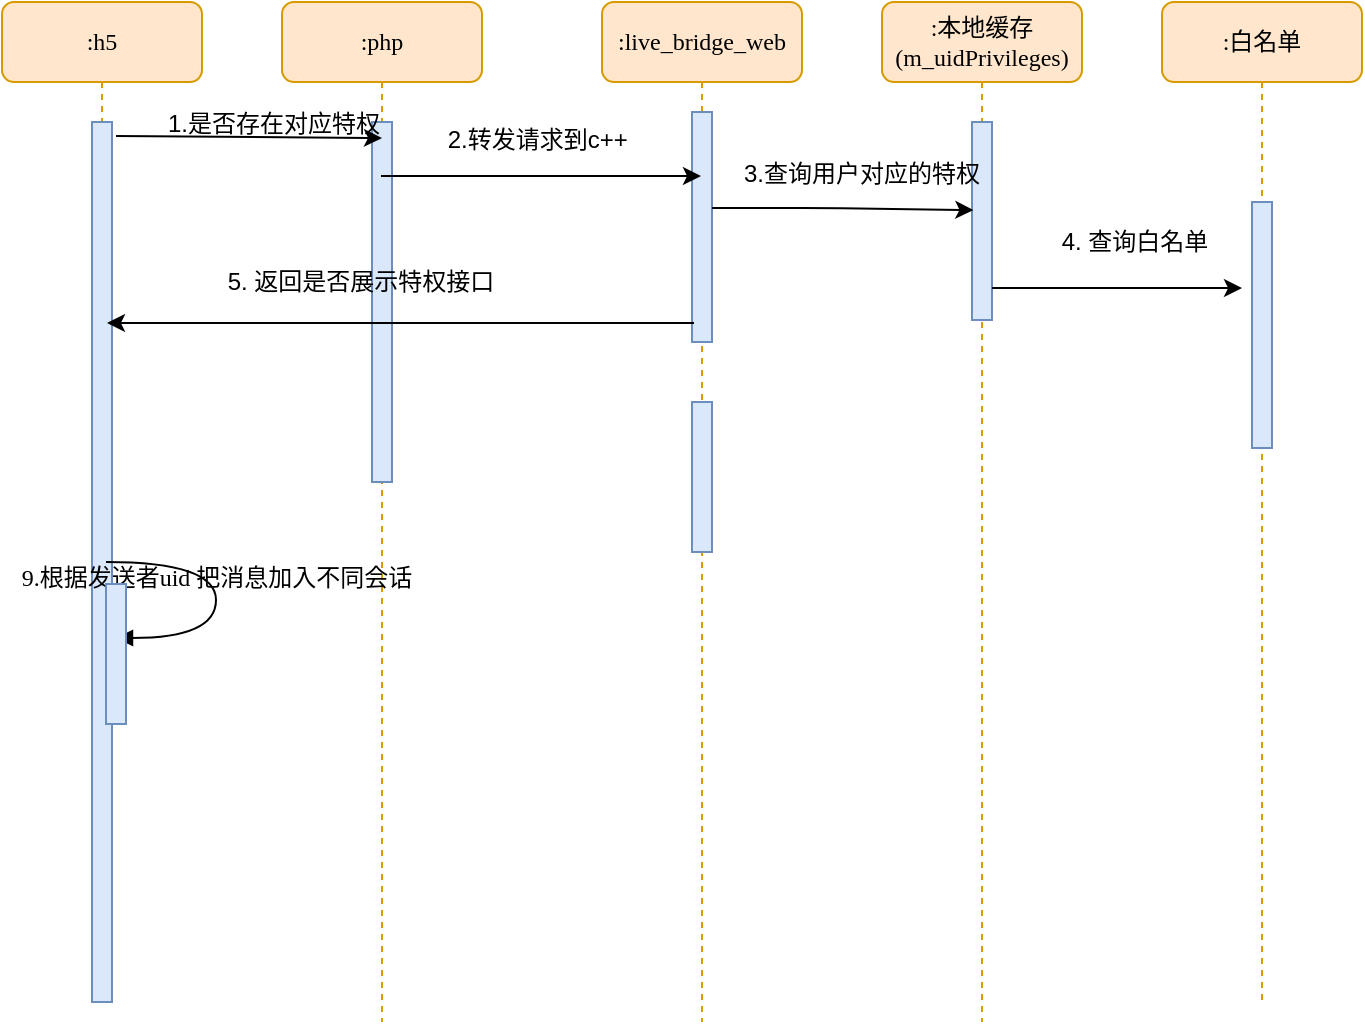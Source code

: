 <mxfile version="13.1.3" type="github"><diagram name="Page-1" id="13e1069c-82ec-6db2-03f1-153e76fe0fe0"><mxGraphModel dx="1422" dy="762" grid="1" gridSize="10" guides="1" tooltips="1" connect="1" arrows="1" fold="1" page="1" pageScale="1" pageWidth="1100" pageHeight="850" background="#ffffff" math="0" shadow="0"><root><mxCell id="0"/><mxCell id="1" parent="0"/><mxCell id="7baba1c4bc27f4b0-2" value=":php" style="shape=umlLifeline;perimeter=lifelinePerimeter;whiteSpace=wrap;html=1;container=1;collapsible=0;recursiveResize=0;outlineConnect=0;rounded=1;shadow=0;comic=0;labelBackgroundColor=none;strokeWidth=1;fontFamily=Verdana;fontSize=12;align=center;fillColor=#ffe6cc;strokeColor=#d79b00;" parent="1" vertex="1"><mxGeometry x="240" y="80" width="100" height="510" as="geometry"/></mxCell><mxCell id="SCf--bu4-dqeZi4qSqdn-6" value="" style="html=1;points=[];perimeter=orthogonalPerimeter;rounded=0;shadow=0;comic=0;labelBackgroundColor=none;strokeWidth=1;fontFamily=Verdana;fontSize=12;align=center;fillColor=#dae8fc;strokeColor=#6c8ebf;" parent="7baba1c4bc27f4b0-2" vertex="1"><mxGeometry x="45" y="60" width="10" height="180" as="geometry"/></mxCell><mxCell id="7baba1c4bc27f4b0-3" value=":live_bridge_web" style="shape=umlLifeline;perimeter=lifelinePerimeter;whiteSpace=wrap;html=1;container=1;collapsible=0;recursiveResize=0;outlineConnect=0;rounded=1;shadow=0;comic=0;labelBackgroundColor=none;strokeWidth=1;fontFamily=Verdana;fontSize=12;align=center;fillColor=#ffe6cc;strokeColor=#d79b00;" parent="1" vertex="1"><mxGeometry x="400" y="80" width="100" height="510" as="geometry"/></mxCell><mxCell id="7baba1c4bc27f4b0-13" value="" style="html=1;points=[];perimeter=orthogonalPerimeter;rounded=0;shadow=0;comic=0;labelBackgroundColor=none;strokeWidth=1;fontFamily=Verdana;fontSize=12;align=center;fillColor=#dae8fc;strokeColor=#6c8ebf;" parent="7baba1c4bc27f4b0-3" vertex="1"><mxGeometry x="45" y="200" width="10" height="75" as="geometry"/></mxCell><mxCell id="SCf--bu4-dqeZi4qSqdn-33" value="" style="html=1;points=[];perimeter=orthogonalPerimeter;rounded=0;shadow=0;comic=0;labelBackgroundColor=none;strokeWidth=1;fontFamily=Verdana;fontSize=12;align=center;fillColor=#dae8fc;strokeColor=#6c8ebf;" parent="7baba1c4bc27f4b0-3" vertex="1"><mxGeometry x="45" y="55" width="10" height="115" as="geometry"/></mxCell><mxCell id="7baba1c4bc27f4b0-4" value=":本地缓存(m_uidPrivileges)" style="shape=umlLifeline;perimeter=lifelinePerimeter;whiteSpace=wrap;html=1;container=1;collapsible=0;recursiveResize=0;outlineConnect=0;rounded=1;shadow=0;comic=0;labelBackgroundColor=none;strokeWidth=1;fontFamily=Verdana;fontSize=12;align=center;fillColor=#ffe6cc;strokeColor=#d79b00;" parent="1" vertex="1"><mxGeometry x="540" y="80" width="100" height="510" as="geometry"/></mxCell><mxCell id="7baba1c4bc27f4b0-16" value="" style="html=1;points=[];perimeter=orthogonalPerimeter;rounded=0;shadow=0;comic=0;labelBackgroundColor=none;strokeWidth=1;fontFamily=Verdana;fontSize=12;align=center;fillColor=#dae8fc;strokeColor=#6c8ebf;" parent="7baba1c4bc27f4b0-4" vertex="1"><mxGeometry x="45" y="60" width="10" height="99" as="geometry"/></mxCell><mxCell id="7baba1c4bc27f4b0-5" value=":白名单" style="shape=umlLifeline;perimeter=lifelinePerimeter;whiteSpace=wrap;html=1;container=1;collapsible=0;recursiveResize=0;outlineConnect=0;rounded=1;shadow=0;comic=0;labelBackgroundColor=none;strokeWidth=1;fontFamily=Verdana;fontSize=12;align=center;fillColor=#ffe6cc;strokeColor=#d79b00;" parent="1" vertex="1"><mxGeometry x="680" y="80" width="100" height="500" as="geometry"/></mxCell><mxCell id="7baba1c4bc27f4b0-8" value=":h5" style="shape=umlLifeline;perimeter=lifelinePerimeter;whiteSpace=wrap;html=1;container=1;collapsible=0;recursiveResize=0;outlineConnect=0;rounded=1;shadow=0;comic=0;labelBackgroundColor=none;strokeWidth=1;fontFamily=Verdana;fontSize=12;align=center;fillColor=#ffe6cc;strokeColor=#d79b00;" parent="1" vertex="1"><mxGeometry x="100" y="80" width="100" height="500" as="geometry"/></mxCell><mxCell id="7baba1c4bc27f4b0-9" value="" style="html=1;points=[];perimeter=orthogonalPerimeter;rounded=0;shadow=0;comic=0;labelBackgroundColor=none;strokeWidth=1;fontFamily=Verdana;fontSize=12;align=center;fillColor=#dae8fc;strokeColor=#6c8ebf;" parent="7baba1c4bc27f4b0-8" vertex="1"><mxGeometry x="45" y="60" width="10" height="440" as="geometry"/></mxCell><mxCell id="7baba1c4bc27f4b0-19" value="" style="html=1;points=[];perimeter=orthogonalPerimeter;rounded=0;shadow=0;comic=0;labelBackgroundColor=none;strokeWidth=1;fontFamily=Verdana;fontSize=12;align=center;fillColor=#dae8fc;strokeColor=#6c8ebf;" parent="1" vertex="1"><mxGeometry x="725" y="180" width="10" height="123" as="geometry"/></mxCell><mxCell id="ZvRYTC18ovLtI7Ebb16t-18" value="9.根据发送者uid 把消息加入不同会话" style="html=1;verticalAlign=bottom;endArrow=block;labelBackgroundColor=none;fontFamily=Verdana;fontSize=12;elbow=vertical;edgeStyle=orthogonalEdgeStyle;curved=1;entryX=1;entryY=0.286;entryPerimeter=0;exitX=1.038;exitY=0.345;exitPerimeter=0;" parent="1" edge="1"><mxGeometry relative="1" as="geometry"><mxPoint x="152" y="360" as="sourcePoint"/><mxPoint x="157" y="398" as="targetPoint"/><Array as="points"><mxPoint x="207" y="360"/><mxPoint x="207" y="398"/></Array></mxGeometry></mxCell><mxCell id="ZvRYTC18ovLtI7Ebb16t-20" value="" style="html=1;points=[];perimeter=orthogonalPerimeter;rounded=0;shadow=0;comic=0;labelBackgroundColor=none;strokeWidth=1;fontFamily=Verdana;fontSize=12;align=center;fillColor=#dae8fc;strokeColor=#6c8ebf;" parent="1" vertex="1"><mxGeometry x="152" y="371" width="10" height="70" as="geometry"/></mxCell><mxCell id="SCf--bu4-dqeZi4qSqdn-20" value="" style="endArrow=classic;html=1;entryX=-0.5;entryY=0.35;entryDx=0;entryDy=0;entryPerimeter=0;" parent="1" target="7baba1c4bc27f4b0-19" edge="1" source="7baba1c4bc27f4b0-16"><mxGeometry width="50" height="50" relative="1" as="geometry"><mxPoint x="292" y="260" as="sourcePoint"/><mxPoint x="714" y="260" as="targetPoint"/></mxGeometry></mxCell><mxCell id="SCf--bu4-dqeZi4qSqdn-21" value="5. 返回是否展示特权接口" style="text;html=1;strokeColor=none;fillColor=none;align=center;verticalAlign=middle;whiteSpace=wrap;rounded=0;" parent="1" vertex="1"><mxGeometry x="199" y="210" width="161" height="20" as="geometry"/></mxCell><mxCell id="SCf--bu4-dqeZi4qSqdn-23" value="1.是否存在对应特权" style="text;html=1;strokeColor=none;fillColor=none;align=center;verticalAlign=middle;whiteSpace=wrap;rounded=0;" parent="1" vertex="1"><mxGeometry x="152" y="131" width="168" height="20" as="geometry"/></mxCell><mxCell id="SCf--bu4-dqeZi4qSqdn-24" value="" style="endArrow=classic;html=1;exitX=1.2;exitY=0.016;exitDx=0;exitDy=0;exitPerimeter=0;" parent="1" source="7baba1c4bc27f4b0-9" edge="1"><mxGeometry width="50" height="50" relative="1" as="geometry"><mxPoint x="150" y="146" as="sourcePoint"/><mxPoint x="290" y="148" as="targetPoint"/></mxGeometry></mxCell><mxCell id="SCf--bu4-dqeZi4qSqdn-25" value="" style="endArrow=classic;html=1;entryX=0.067;entryY=0.172;entryDx=0;entryDy=0;entryPerimeter=0;" parent="1" edge="1"><mxGeometry width="50" height="50" relative="1" as="geometry"><mxPoint x="455" y="183" as="sourcePoint"/><mxPoint x="585.67" y="184.028" as="targetPoint"/><Array as="points"><mxPoint x="510" y="183"/></Array></mxGeometry></mxCell><mxCell id="SCf--bu4-dqeZi4qSqdn-26" value="3.查询用户对应的特权" style="text;html=1;strokeColor=none;fillColor=none;align=center;verticalAlign=middle;whiteSpace=wrap;rounded=0;" parent="1" vertex="1"><mxGeometry x="470" y="156" width="120" height="20" as="geometry"/></mxCell><mxCell id="RCsnb_gnlq1DFu9hrXaE-1" value="" style="endArrow=classic;html=1;" parent="1" edge="1"><mxGeometry width="50" height="50" relative="1" as="geometry"><mxPoint x="289.5" y="167" as="sourcePoint"/><mxPoint x="449.5" y="167" as="targetPoint"/><Array as="points"><mxPoint x="340" y="167"/></Array></mxGeometry></mxCell><mxCell id="RCsnb_gnlq1DFu9hrXaE-2" value="2.转发请求到c++&amp;nbsp;" style="text;html=1;strokeColor=none;fillColor=none;align=center;verticalAlign=middle;whiteSpace=wrap;rounded=0;" parent="1" vertex="1"><mxGeometry x="309" y="139" width="121" height="20" as="geometry"/></mxCell><mxCell id="RCsnb_gnlq1DFu9hrXaE-6" value="" style="endArrow=classic;html=1;" parent="1" edge="1"><mxGeometry width="50" height="50" relative="1" as="geometry"><mxPoint x="446" y="240.5" as="sourcePoint"/><mxPoint x="152.5" y="240.5" as="targetPoint"/></mxGeometry></mxCell><mxCell id="WaI3u5TtoMkqoa7QOuVn-3" value="4. 查询白名单" style="text;html=1;strokeColor=none;fillColor=none;align=center;verticalAlign=middle;whiteSpace=wrap;rounded=0;" vertex="1" parent="1"><mxGeometry x="590" y="190" width="153" height="20" as="geometry"/></mxCell></root></mxGraphModel></diagram></mxfile>